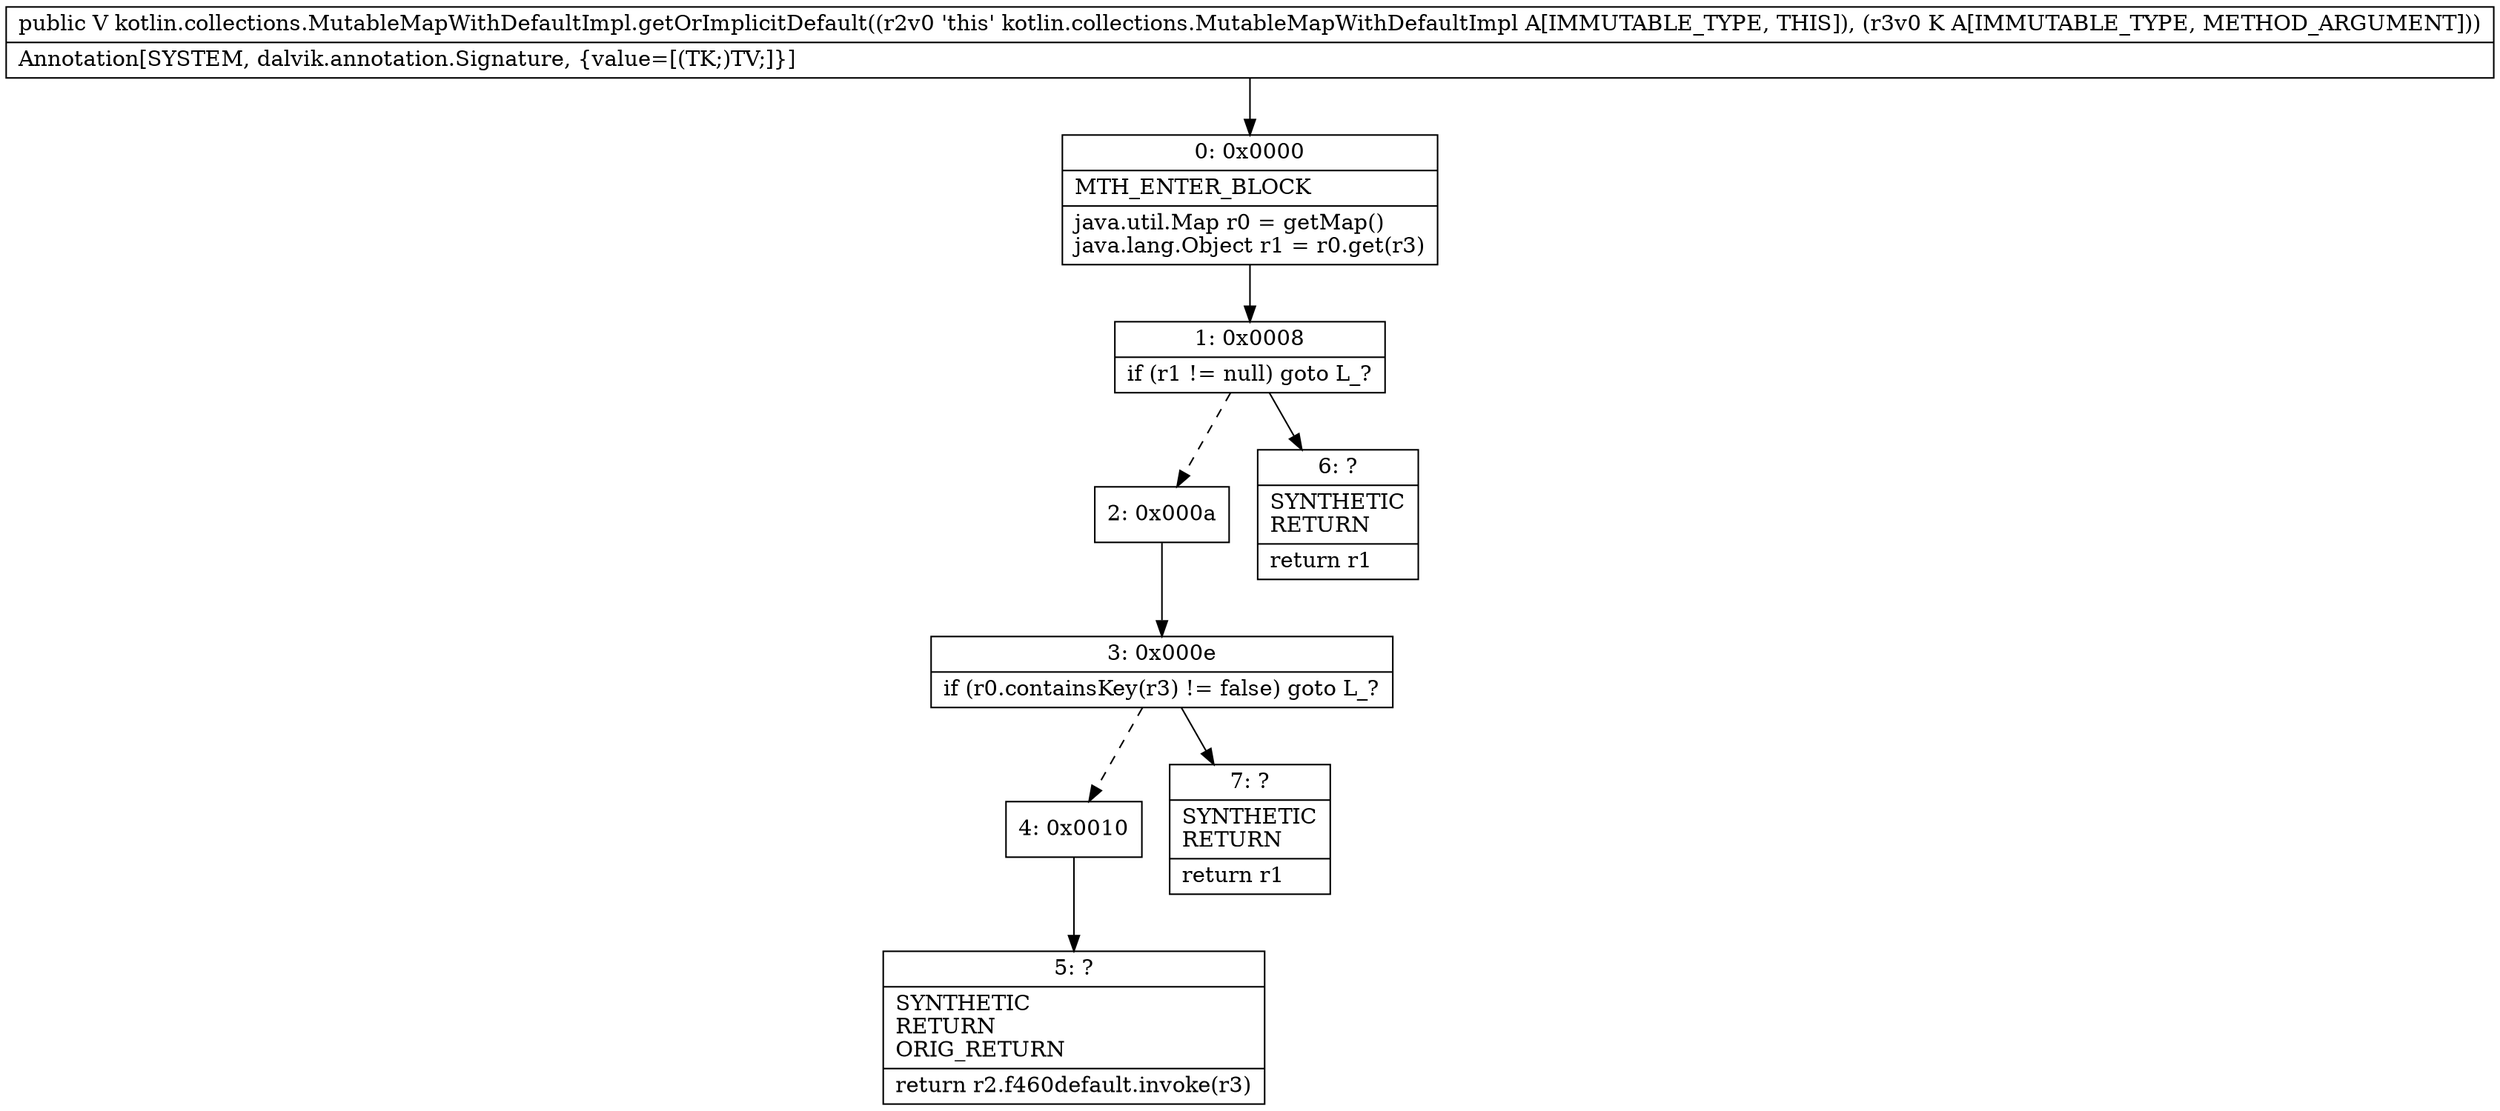 digraph "CFG forkotlin.collections.MutableMapWithDefaultImpl.getOrImplicitDefault(Ljava\/lang\/Object;)Ljava\/lang\/Object;" {
Node_0 [shape=record,label="{0\:\ 0x0000|MTH_ENTER_BLOCK\l|java.util.Map r0 = getMap()\ljava.lang.Object r1 = r0.get(r3)\l}"];
Node_1 [shape=record,label="{1\:\ 0x0008|if (r1 != null) goto L_?\l}"];
Node_2 [shape=record,label="{2\:\ 0x000a}"];
Node_3 [shape=record,label="{3\:\ 0x000e|if (r0.containsKey(r3) != false) goto L_?\l}"];
Node_4 [shape=record,label="{4\:\ 0x0010}"];
Node_5 [shape=record,label="{5\:\ ?|SYNTHETIC\lRETURN\lORIG_RETURN\l|return r2.f460default.invoke(r3)\l}"];
Node_6 [shape=record,label="{6\:\ ?|SYNTHETIC\lRETURN\l|return r1\l}"];
Node_7 [shape=record,label="{7\:\ ?|SYNTHETIC\lRETURN\l|return r1\l}"];
MethodNode[shape=record,label="{public V kotlin.collections.MutableMapWithDefaultImpl.getOrImplicitDefault((r2v0 'this' kotlin.collections.MutableMapWithDefaultImpl A[IMMUTABLE_TYPE, THIS]), (r3v0 K A[IMMUTABLE_TYPE, METHOD_ARGUMENT]))  | Annotation[SYSTEM, dalvik.annotation.Signature, \{value=[(TK;)TV;]\}]\l}"];
MethodNode -> Node_0;
Node_0 -> Node_1;
Node_1 -> Node_2[style=dashed];
Node_1 -> Node_6;
Node_2 -> Node_3;
Node_3 -> Node_4[style=dashed];
Node_3 -> Node_7;
Node_4 -> Node_5;
}

